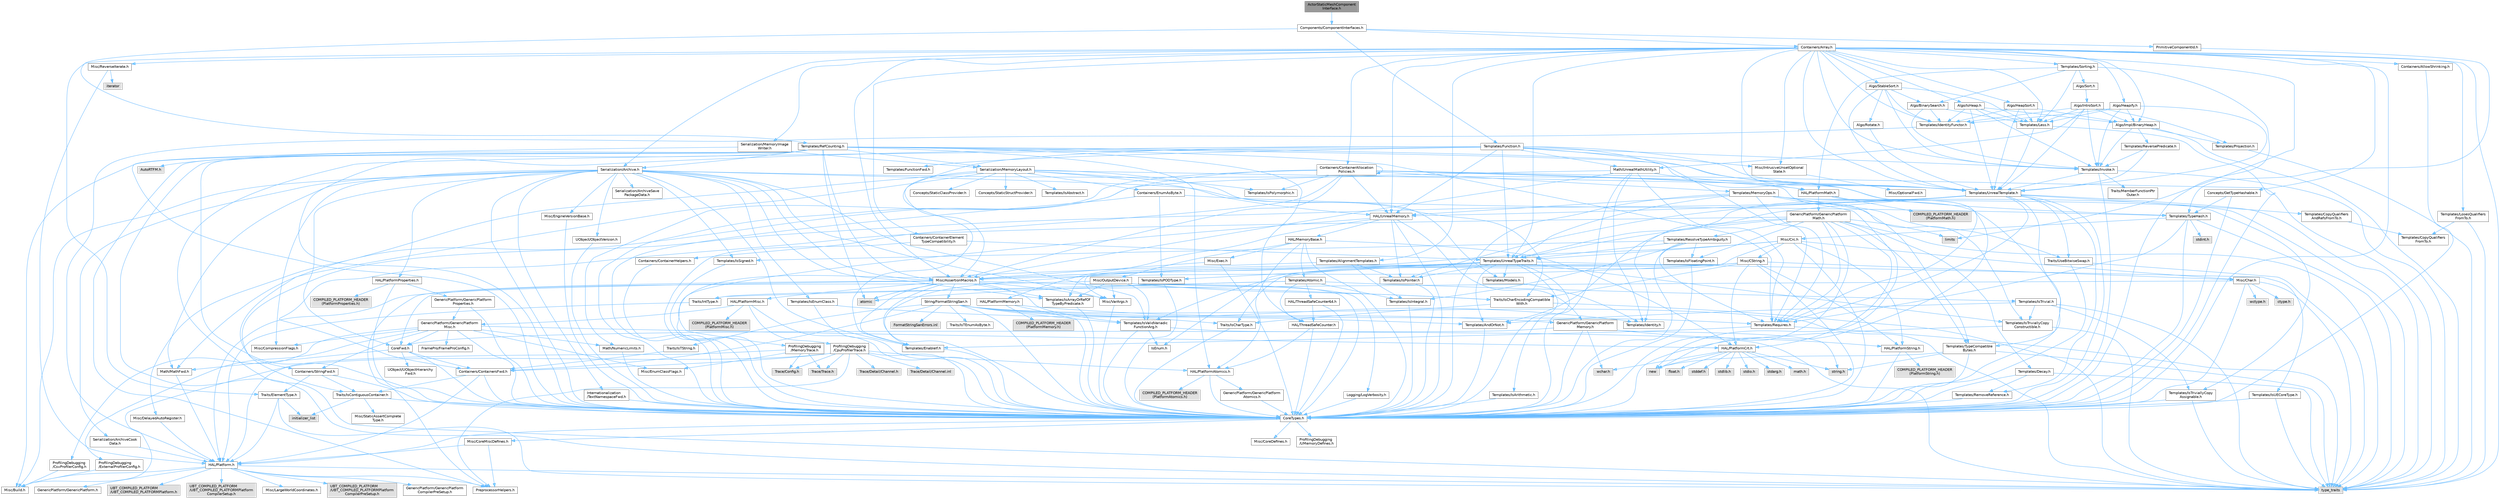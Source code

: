 digraph "ActorStaticMeshComponentInterface.h"
{
 // INTERACTIVE_SVG=YES
 // LATEX_PDF_SIZE
  bgcolor="transparent";
  edge [fontname=Helvetica,fontsize=10,labelfontname=Helvetica,labelfontsize=10];
  node [fontname=Helvetica,fontsize=10,shape=box,height=0.2,width=0.4];
  Node1 [id="Node000001",label="ActorStaticMeshComponent\lInterface.h",height=0.2,width=0.4,color="gray40", fillcolor="grey60", style="filled", fontcolor="black",tooltip=" "];
  Node1 -> Node2 [id="edge1_Node000001_Node000002",color="steelblue1",style="solid",tooltip=" "];
  Node2 [id="Node000002",label="Components/ComponentInterfaces.h",height=0.2,width=0.4,color="grey40", fillcolor="white", style="filled",URL="$d2/d8f/ComponentInterfaces_8h.html",tooltip=" "];
  Node2 -> Node3 [id="edge2_Node000002_Node000003",color="steelblue1",style="solid",tooltip=" "];
  Node3 [id="Node000003",label="Containers/Array.h",height=0.2,width=0.4,color="grey40", fillcolor="white", style="filled",URL="$df/dd0/Array_8h.html",tooltip=" "];
  Node3 -> Node4 [id="edge3_Node000003_Node000004",color="steelblue1",style="solid",tooltip=" "];
  Node4 [id="Node000004",label="CoreTypes.h",height=0.2,width=0.4,color="grey40", fillcolor="white", style="filled",URL="$dc/dec/CoreTypes_8h.html",tooltip=" "];
  Node4 -> Node5 [id="edge4_Node000004_Node000005",color="steelblue1",style="solid",tooltip=" "];
  Node5 [id="Node000005",label="HAL/Platform.h",height=0.2,width=0.4,color="grey40", fillcolor="white", style="filled",URL="$d9/dd0/Platform_8h.html",tooltip=" "];
  Node5 -> Node6 [id="edge5_Node000005_Node000006",color="steelblue1",style="solid",tooltip=" "];
  Node6 [id="Node000006",label="Misc/Build.h",height=0.2,width=0.4,color="grey40", fillcolor="white", style="filled",URL="$d3/dbb/Build_8h.html",tooltip=" "];
  Node5 -> Node7 [id="edge6_Node000005_Node000007",color="steelblue1",style="solid",tooltip=" "];
  Node7 [id="Node000007",label="Misc/LargeWorldCoordinates.h",height=0.2,width=0.4,color="grey40", fillcolor="white", style="filled",URL="$d2/dcb/LargeWorldCoordinates_8h.html",tooltip=" "];
  Node5 -> Node8 [id="edge7_Node000005_Node000008",color="steelblue1",style="solid",tooltip=" "];
  Node8 [id="Node000008",label="type_traits",height=0.2,width=0.4,color="grey60", fillcolor="#E0E0E0", style="filled",tooltip=" "];
  Node5 -> Node9 [id="edge8_Node000005_Node000009",color="steelblue1",style="solid",tooltip=" "];
  Node9 [id="Node000009",label="PreprocessorHelpers.h",height=0.2,width=0.4,color="grey40", fillcolor="white", style="filled",URL="$db/ddb/PreprocessorHelpers_8h.html",tooltip=" "];
  Node5 -> Node10 [id="edge9_Node000005_Node000010",color="steelblue1",style="solid",tooltip=" "];
  Node10 [id="Node000010",label="UBT_COMPILED_PLATFORM\l/UBT_COMPILED_PLATFORMPlatform\lCompilerPreSetup.h",height=0.2,width=0.4,color="grey60", fillcolor="#E0E0E0", style="filled",tooltip=" "];
  Node5 -> Node11 [id="edge10_Node000005_Node000011",color="steelblue1",style="solid",tooltip=" "];
  Node11 [id="Node000011",label="GenericPlatform/GenericPlatform\lCompilerPreSetup.h",height=0.2,width=0.4,color="grey40", fillcolor="white", style="filled",URL="$d9/dc8/GenericPlatformCompilerPreSetup_8h.html",tooltip=" "];
  Node5 -> Node12 [id="edge11_Node000005_Node000012",color="steelblue1",style="solid",tooltip=" "];
  Node12 [id="Node000012",label="GenericPlatform/GenericPlatform.h",height=0.2,width=0.4,color="grey40", fillcolor="white", style="filled",URL="$d6/d84/GenericPlatform_8h.html",tooltip=" "];
  Node5 -> Node13 [id="edge12_Node000005_Node000013",color="steelblue1",style="solid",tooltip=" "];
  Node13 [id="Node000013",label="UBT_COMPILED_PLATFORM\l/UBT_COMPILED_PLATFORMPlatform.h",height=0.2,width=0.4,color="grey60", fillcolor="#E0E0E0", style="filled",tooltip=" "];
  Node5 -> Node14 [id="edge13_Node000005_Node000014",color="steelblue1",style="solid",tooltip=" "];
  Node14 [id="Node000014",label="UBT_COMPILED_PLATFORM\l/UBT_COMPILED_PLATFORMPlatform\lCompilerSetup.h",height=0.2,width=0.4,color="grey60", fillcolor="#E0E0E0", style="filled",tooltip=" "];
  Node4 -> Node15 [id="edge14_Node000004_Node000015",color="steelblue1",style="solid",tooltip=" "];
  Node15 [id="Node000015",label="ProfilingDebugging\l/UMemoryDefines.h",height=0.2,width=0.4,color="grey40", fillcolor="white", style="filled",URL="$d2/da2/UMemoryDefines_8h.html",tooltip=" "];
  Node4 -> Node16 [id="edge15_Node000004_Node000016",color="steelblue1",style="solid",tooltip=" "];
  Node16 [id="Node000016",label="Misc/CoreMiscDefines.h",height=0.2,width=0.4,color="grey40", fillcolor="white", style="filled",URL="$da/d38/CoreMiscDefines_8h.html",tooltip=" "];
  Node16 -> Node5 [id="edge16_Node000016_Node000005",color="steelblue1",style="solid",tooltip=" "];
  Node16 -> Node9 [id="edge17_Node000016_Node000009",color="steelblue1",style="solid",tooltip=" "];
  Node4 -> Node17 [id="edge18_Node000004_Node000017",color="steelblue1",style="solid",tooltip=" "];
  Node17 [id="Node000017",label="Misc/CoreDefines.h",height=0.2,width=0.4,color="grey40", fillcolor="white", style="filled",URL="$d3/dd2/CoreDefines_8h.html",tooltip=" "];
  Node3 -> Node18 [id="edge19_Node000003_Node000018",color="steelblue1",style="solid",tooltip=" "];
  Node18 [id="Node000018",label="Misc/AssertionMacros.h",height=0.2,width=0.4,color="grey40", fillcolor="white", style="filled",URL="$d0/dfa/AssertionMacros_8h.html",tooltip=" "];
  Node18 -> Node4 [id="edge20_Node000018_Node000004",color="steelblue1",style="solid",tooltip=" "];
  Node18 -> Node5 [id="edge21_Node000018_Node000005",color="steelblue1",style="solid",tooltip=" "];
  Node18 -> Node19 [id="edge22_Node000018_Node000019",color="steelblue1",style="solid",tooltip=" "];
  Node19 [id="Node000019",label="HAL/PlatformMisc.h",height=0.2,width=0.4,color="grey40", fillcolor="white", style="filled",URL="$d0/df5/PlatformMisc_8h.html",tooltip=" "];
  Node19 -> Node4 [id="edge23_Node000019_Node000004",color="steelblue1",style="solid",tooltip=" "];
  Node19 -> Node20 [id="edge24_Node000019_Node000020",color="steelblue1",style="solid",tooltip=" "];
  Node20 [id="Node000020",label="GenericPlatform/GenericPlatform\lMisc.h",height=0.2,width=0.4,color="grey40", fillcolor="white", style="filled",URL="$db/d9a/GenericPlatformMisc_8h.html",tooltip=" "];
  Node20 -> Node21 [id="edge25_Node000020_Node000021",color="steelblue1",style="solid",tooltip=" "];
  Node21 [id="Node000021",label="Containers/StringFwd.h",height=0.2,width=0.4,color="grey40", fillcolor="white", style="filled",URL="$df/d37/StringFwd_8h.html",tooltip=" "];
  Node21 -> Node4 [id="edge26_Node000021_Node000004",color="steelblue1",style="solid",tooltip=" "];
  Node21 -> Node22 [id="edge27_Node000021_Node000022",color="steelblue1",style="solid",tooltip=" "];
  Node22 [id="Node000022",label="Traits/ElementType.h",height=0.2,width=0.4,color="grey40", fillcolor="white", style="filled",URL="$d5/d4f/ElementType_8h.html",tooltip=" "];
  Node22 -> Node5 [id="edge28_Node000022_Node000005",color="steelblue1",style="solid",tooltip=" "];
  Node22 -> Node23 [id="edge29_Node000022_Node000023",color="steelblue1",style="solid",tooltip=" "];
  Node23 [id="Node000023",label="initializer_list",height=0.2,width=0.4,color="grey60", fillcolor="#E0E0E0", style="filled",tooltip=" "];
  Node22 -> Node8 [id="edge30_Node000022_Node000008",color="steelblue1",style="solid",tooltip=" "];
  Node21 -> Node24 [id="edge31_Node000021_Node000024",color="steelblue1",style="solid",tooltip=" "];
  Node24 [id="Node000024",label="Traits/IsContiguousContainer.h",height=0.2,width=0.4,color="grey40", fillcolor="white", style="filled",URL="$d5/d3c/IsContiguousContainer_8h.html",tooltip=" "];
  Node24 -> Node4 [id="edge32_Node000024_Node000004",color="steelblue1",style="solid",tooltip=" "];
  Node24 -> Node25 [id="edge33_Node000024_Node000025",color="steelblue1",style="solid",tooltip=" "];
  Node25 [id="Node000025",label="Misc/StaticAssertComplete\lType.h",height=0.2,width=0.4,color="grey40", fillcolor="white", style="filled",URL="$d5/d4e/StaticAssertCompleteType_8h.html",tooltip=" "];
  Node24 -> Node23 [id="edge34_Node000024_Node000023",color="steelblue1",style="solid",tooltip=" "];
  Node20 -> Node26 [id="edge35_Node000020_Node000026",color="steelblue1",style="solid",tooltip=" "];
  Node26 [id="Node000026",label="CoreFwd.h",height=0.2,width=0.4,color="grey40", fillcolor="white", style="filled",URL="$d1/d1e/CoreFwd_8h.html",tooltip=" "];
  Node26 -> Node4 [id="edge36_Node000026_Node000004",color="steelblue1",style="solid",tooltip=" "];
  Node26 -> Node27 [id="edge37_Node000026_Node000027",color="steelblue1",style="solid",tooltip=" "];
  Node27 [id="Node000027",label="Containers/ContainersFwd.h",height=0.2,width=0.4,color="grey40", fillcolor="white", style="filled",URL="$d4/d0a/ContainersFwd_8h.html",tooltip=" "];
  Node27 -> Node5 [id="edge38_Node000027_Node000005",color="steelblue1",style="solid",tooltip=" "];
  Node27 -> Node4 [id="edge39_Node000027_Node000004",color="steelblue1",style="solid",tooltip=" "];
  Node27 -> Node24 [id="edge40_Node000027_Node000024",color="steelblue1",style="solid",tooltip=" "];
  Node26 -> Node28 [id="edge41_Node000026_Node000028",color="steelblue1",style="solid",tooltip=" "];
  Node28 [id="Node000028",label="Math/MathFwd.h",height=0.2,width=0.4,color="grey40", fillcolor="white", style="filled",URL="$d2/d10/MathFwd_8h.html",tooltip=" "];
  Node28 -> Node5 [id="edge42_Node000028_Node000005",color="steelblue1",style="solid",tooltip=" "];
  Node26 -> Node29 [id="edge43_Node000026_Node000029",color="steelblue1",style="solid",tooltip=" "];
  Node29 [id="Node000029",label="UObject/UObjectHierarchy\lFwd.h",height=0.2,width=0.4,color="grey40", fillcolor="white", style="filled",URL="$d3/d13/UObjectHierarchyFwd_8h.html",tooltip=" "];
  Node20 -> Node4 [id="edge44_Node000020_Node000004",color="steelblue1",style="solid",tooltip=" "];
  Node20 -> Node30 [id="edge45_Node000020_Node000030",color="steelblue1",style="solid",tooltip=" "];
  Node30 [id="Node000030",label="FramePro/FrameProConfig.h",height=0.2,width=0.4,color="grey40", fillcolor="white", style="filled",URL="$d7/d90/FrameProConfig_8h.html",tooltip=" "];
  Node20 -> Node31 [id="edge46_Node000020_Node000031",color="steelblue1",style="solid",tooltip=" "];
  Node31 [id="Node000031",label="HAL/PlatformCrt.h",height=0.2,width=0.4,color="grey40", fillcolor="white", style="filled",URL="$d8/d75/PlatformCrt_8h.html",tooltip=" "];
  Node31 -> Node32 [id="edge47_Node000031_Node000032",color="steelblue1",style="solid",tooltip=" "];
  Node32 [id="Node000032",label="new",height=0.2,width=0.4,color="grey60", fillcolor="#E0E0E0", style="filled",tooltip=" "];
  Node31 -> Node33 [id="edge48_Node000031_Node000033",color="steelblue1",style="solid",tooltip=" "];
  Node33 [id="Node000033",label="wchar.h",height=0.2,width=0.4,color="grey60", fillcolor="#E0E0E0", style="filled",tooltip=" "];
  Node31 -> Node34 [id="edge49_Node000031_Node000034",color="steelblue1",style="solid",tooltip=" "];
  Node34 [id="Node000034",label="stddef.h",height=0.2,width=0.4,color="grey60", fillcolor="#E0E0E0", style="filled",tooltip=" "];
  Node31 -> Node35 [id="edge50_Node000031_Node000035",color="steelblue1",style="solid",tooltip=" "];
  Node35 [id="Node000035",label="stdlib.h",height=0.2,width=0.4,color="grey60", fillcolor="#E0E0E0", style="filled",tooltip=" "];
  Node31 -> Node36 [id="edge51_Node000031_Node000036",color="steelblue1",style="solid",tooltip=" "];
  Node36 [id="Node000036",label="stdio.h",height=0.2,width=0.4,color="grey60", fillcolor="#E0E0E0", style="filled",tooltip=" "];
  Node31 -> Node37 [id="edge52_Node000031_Node000037",color="steelblue1",style="solid",tooltip=" "];
  Node37 [id="Node000037",label="stdarg.h",height=0.2,width=0.4,color="grey60", fillcolor="#E0E0E0", style="filled",tooltip=" "];
  Node31 -> Node38 [id="edge53_Node000031_Node000038",color="steelblue1",style="solid",tooltip=" "];
  Node38 [id="Node000038",label="math.h",height=0.2,width=0.4,color="grey60", fillcolor="#E0E0E0", style="filled",tooltip=" "];
  Node31 -> Node39 [id="edge54_Node000031_Node000039",color="steelblue1",style="solid",tooltip=" "];
  Node39 [id="Node000039",label="float.h",height=0.2,width=0.4,color="grey60", fillcolor="#E0E0E0", style="filled",tooltip=" "];
  Node31 -> Node40 [id="edge55_Node000031_Node000040",color="steelblue1",style="solid",tooltip=" "];
  Node40 [id="Node000040",label="string.h",height=0.2,width=0.4,color="grey60", fillcolor="#E0E0E0", style="filled",tooltip=" "];
  Node20 -> Node41 [id="edge56_Node000020_Node000041",color="steelblue1",style="solid",tooltip=" "];
  Node41 [id="Node000041",label="Math/NumericLimits.h",height=0.2,width=0.4,color="grey40", fillcolor="white", style="filled",URL="$df/d1b/NumericLimits_8h.html",tooltip=" "];
  Node41 -> Node4 [id="edge57_Node000041_Node000004",color="steelblue1",style="solid",tooltip=" "];
  Node20 -> Node42 [id="edge58_Node000020_Node000042",color="steelblue1",style="solid",tooltip=" "];
  Node42 [id="Node000042",label="Misc/CompressionFlags.h",height=0.2,width=0.4,color="grey40", fillcolor="white", style="filled",URL="$d9/d76/CompressionFlags_8h.html",tooltip=" "];
  Node20 -> Node43 [id="edge59_Node000020_Node000043",color="steelblue1",style="solid",tooltip=" "];
  Node43 [id="Node000043",label="Misc/EnumClassFlags.h",height=0.2,width=0.4,color="grey40", fillcolor="white", style="filled",URL="$d8/de7/EnumClassFlags_8h.html",tooltip=" "];
  Node20 -> Node44 [id="edge60_Node000020_Node000044",color="steelblue1",style="solid",tooltip=" "];
  Node44 [id="Node000044",label="ProfilingDebugging\l/CsvProfilerConfig.h",height=0.2,width=0.4,color="grey40", fillcolor="white", style="filled",URL="$d3/d88/CsvProfilerConfig_8h.html",tooltip=" "];
  Node44 -> Node6 [id="edge61_Node000044_Node000006",color="steelblue1",style="solid",tooltip=" "];
  Node20 -> Node45 [id="edge62_Node000020_Node000045",color="steelblue1",style="solid",tooltip=" "];
  Node45 [id="Node000045",label="ProfilingDebugging\l/ExternalProfilerConfig.h",height=0.2,width=0.4,color="grey40", fillcolor="white", style="filled",URL="$d3/dbb/ExternalProfilerConfig_8h.html",tooltip=" "];
  Node45 -> Node6 [id="edge63_Node000045_Node000006",color="steelblue1",style="solid",tooltip=" "];
  Node19 -> Node46 [id="edge64_Node000019_Node000046",color="steelblue1",style="solid",tooltip=" "];
  Node46 [id="Node000046",label="COMPILED_PLATFORM_HEADER\l(PlatformMisc.h)",height=0.2,width=0.4,color="grey60", fillcolor="#E0E0E0", style="filled",tooltip=" "];
  Node19 -> Node47 [id="edge65_Node000019_Node000047",color="steelblue1",style="solid",tooltip=" "];
  Node47 [id="Node000047",label="ProfilingDebugging\l/CpuProfilerTrace.h",height=0.2,width=0.4,color="grey40", fillcolor="white", style="filled",URL="$da/dcb/CpuProfilerTrace_8h.html",tooltip=" "];
  Node47 -> Node4 [id="edge66_Node000047_Node000004",color="steelblue1",style="solid",tooltip=" "];
  Node47 -> Node27 [id="edge67_Node000047_Node000027",color="steelblue1",style="solid",tooltip=" "];
  Node47 -> Node48 [id="edge68_Node000047_Node000048",color="steelblue1",style="solid",tooltip=" "];
  Node48 [id="Node000048",label="HAL/PlatformAtomics.h",height=0.2,width=0.4,color="grey40", fillcolor="white", style="filled",URL="$d3/d36/PlatformAtomics_8h.html",tooltip=" "];
  Node48 -> Node4 [id="edge69_Node000048_Node000004",color="steelblue1",style="solid",tooltip=" "];
  Node48 -> Node49 [id="edge70_Node000048_Node000049",color="steelblue1",style="solid",tooltip=" "];
  Node49 [id="Node000049",label="GenericPlatform/GenericPlatform\lAtomics.h",height=0.2,width=0.4,color="grey40", fillcolor="white", style="filled",URL="$da/d72/GenericPlatformAtomics_8h.html",tooltip=" "];
  Node49 -> Node4 [id="edge71_Node000049_Node000004",color="steelblue1",style="solid",tooltip=" "];
  Node48 -> Node50 [id="edge72_Node000048_Node000050",color="steelblue1",style="solid",tooltip=" "];
  Node50 [id="Node000050",label="COMPILED_PLATFORM_HEADER\l(PlatformAtomics.h)",height=0.2,width=0.4,color="grey60", fillcolor="#E0E0E0", style="filled",tooltip=" "];
  Node47 -> Node9 [id="edge73_Node000047_Node000009",color="steelblue1",style="solid",tooltip=" "];
  Node47 -> Node6 [id="edge74_Node000047_Node000006",color="steelblue1",style="solid",tooltip=" "];
  Node47 -> Node51 [id="edge75_Node000047_Node000051",color="steelblue1",style="solid",tooltip=" "];
  Node51 [id="Node000051",label="Trace/Config.h",height=0.2,width=0.4,color="grey60", fillcolor="#E0E0E0", style="filled",tooltip=" "];
  Node47 -> Node52 [id="edge76_Node000047_Node000052",color="steelblue1",style="solid",tooltip=" "];
  Node52 [id="Node000052",label="Trace/Detail/Channel.h",height=0.2,width=0.4,color="grey60", fillcolor="#E0E0E0", style="filled",tooltip=" "];
  Node47 -> Node53 [id="edge77_Node000047_Node000053",color="steelblue1",style="solid",tooltip=" "];
  Node53 [id="Node000053",label="Trace/Detail/Channel.inl",height=0.2,width=0.4,color="grey60", fillcolor="#E0E0E0", style="filled",tooltip=" "];
  Node47 -> Node54 [id="edge78_Node000047_Node000054",color="steelblue1",style="solid",tooltip=" "];
  Node54 [id="Node000054",label="Trace/Trace.h",height=0.2,width=0.4,color="grey60", fillcolor="#E0E0E0", style="filled",tooltip=" "];
  Node18 -> Node9 [id="edge79_Node000018_Node000009",color="steelblue1",style="solid",tooltip=" "];
  Node18 -> Node55 [id="edge80_Node000018_Node000055",color="steelblue1",style="solid",tooltip=" "];
  Node55 [id="Node000055",label="Templates/EnableIf.h",height=0.2,width=0.4,color="grey40", fillcolor="white", style="filled",URL="$d7/d60/EnableIf_8h.html",tooltip=" "];
  Node55 -> Node4 [id="edge81_Node000055_Node000004",color="steelblue1",style="solid",tooltip=" "];
  Node18 -> Node56 [id="edge82_Node000018_Node000056",color="steelblue1",style="solid",tooltip=" "];
  Node56 [id="Node000056",label="Templates/IsArrayOrRefOf\lTypeByPredicate.h",height=0.2,width=0.4,color="grey40", fillcolor="white", style="filled",URL="$d6/da1/IsArrayOrRefOfTypeByPredicate_8h.html",tooltip=" "];
  Node56 -> Node4 [id="edge83_Node000056_Node000004",color="steelblue1",style="solid",tooltip=" "];
  Node18 -> Node57 [id="edge84_Node000018_Node000057",color="steelblue1",style="solid",tooltip=" "];
  Node57 [id="Node000057",label="Templates/IsValidVariadic\lFunctionArg.h",height=0.2,width=0.4,color="grey40", fillcolor="white", style="filled",URL="$d0/dc8/IsValidVariadicFunctionArg_8h.html",tooltip=" "];
  Node57 -> Node4 [id="edge85_Node000057_Node000004",color="steelblue1",style="solid",tooltip=" "];
  Node57 -> Node58 [id="edge86_Node000057_Node000058",color="steelblue1",style="solid",tooltip=" "];
  Node58 [id="Node000058",label="IsEnum.h",height=0.2,width=0.4,color="grey40", fillcolor="white", style="filled",URL="$d4/de5/IsEnum_8h.html",tooltip=" "];
  Node57 -> Node8 [id="edge87_Node000057_Node000008",color="steelblue1",style="solid",tooltip=" "];
  Node18 -> Node59 [id="edge88_Node000018_Node000059",color="steelblue1",style="solid",tooltip=" "];
  Node59 [id="Node000059",label="Traits/IsCharEncodingCompatible\lWith.h",height=0.2,width=0.4,color="grey40", fillcolor="white", style="filled",URL="$df/dd1/IsCharEncodingCompatibleWith_8h.html",tooltip=" "];
  Node59 -> Node8 [id="edge89_Node000059_Node000008",color="steelblue1",style="solid",tooltip=" "];
  Node59 -> Node60 [id="edge90_Node000059_Node000060",color="steelblue1",style="solid",tooltip=" "];
  Node60 [id="Node000060",label="Traits/IsCharType.h",height=0.2,width=0.4,color="grey40", fillcolor="white", style="filled",URL="$db/d51/IsCharType_8h.html",tooltip=" "];
  Node60 -> Node4 [id="edge91_Node000060_Node000004",color="steelblue1",style="solid",tooltip=" "];
  Node18 -> Node61 [id="edge92_Node000018_Node000061",color="steelblue1",style="solid",tooltip=" "];
  Node61 [id="Node000061",label="Misc/VarArgs.h",height=0.2,width=0.4,color="grey40", fillcolor="white", style="filled",URL="$d5/d6f/VarArgs_8h.html",tooltip=" "];
  Node61 -> Node4 [id="edge93_Node000061_Node000004",color="steelblue1",style="solid",tooltip=" "];
  Node18 -> Node62 [id="edge94_Node000018_Node000062",color="steelblue1",style="solid",tooltip=" "];
  Node62 [id="Node000062",label="String/FormatStringSan.h",height=0.2,width=0.4,color="grey40", fillcolor="white", style="filled",URL="$d3/d8b/FormatStringSan_8h.html",tooltip=" "];
  Node62 -> Node8 [id="edge95_Node000062_Node000008",color="steelblue1",style="solid",tooltip=" "];
  Node62 -> Node4 [id="edge96_Node000062_Node000004",color="steelblue1",style="solid",tooltip=" "];
  Node62 -> Node63 [id="edge97_Node000062_Node000063",color="steelblue1",style="solid",tooltip=" "];
  Node63 [id="Node000063",label="Templates/Requires.h",height=0.2,width=0.4,color="grey40", fillcolor="white", style="filled",URL="$dc/d96/Requires_8h.html",tooltip=" "];
  Node63 -> Node55 [id="edge98_Node000063_Node000055",color="steelblue1",style="solid",tooltip=" "];
  Node63 -> Node8 [id="edge99_Node000063_Node000008",color="steelblue1",style="solid",tooltip=" "];
  Node62 -> Node64 [id="edge100_Node000062_Node000064",color="steelblue1",style="solid",tooltip=" "];
  Node64 [id="Node000064",label="Templates/Identity.h",height=0.2,width=0.4,color="grey40", fillcolor="white", style="filled",URL="$d0/dd5/Identity_8h.html",tooltip=" "];
  Node62 -> Node57 [id="edge101_Node000062_Node000057",color="steelblue1",style="solid",tooltip=" "];
  Node62 -> Node60 [id="edge102_Node000062_Node000060",color="steelblue1",style="solid",tooltip=" "];
  Node62 -> Node65 [id="edge103_Node000062_Node000065",color="steelblue1",style="solid",tooltip=" "];
  Node65 [id="Node000065",label="Traits/IsTEnumAsByte.h",height=0.2,width=0.4,color="grey40", fillcolor="white", style="filled",URL="$d1/de6/IsTEnumAsByte_8h.html",tooltip=" "];
  Node62 -> Node66 [id="edge104_Node000062_Node000066",color="steelblue1",style="solid",tooltip=" "];
  Node66 [id="Node000066",label="Traits/IsTString.h",height=0.2,width=0.4,color="grey40", fillcolor="white", style="filled",URL="$d0/df8/IsTString_8h.html",tooltip=" "];
  Node66 -> Node27 [id="edge105_Node000066_Node000027",color="steelblue1",style="solid",tooltip=" "];
  Node62 -> Node27 [id="edge106_Node000062_Node000027",color="steelblue1",style="solid",tooltip=" "];
  Node62 -> Node67 [id="edge107_Node000062_Node000067",color="steelblue1",style="solid",tooltip=" "];
  Node67 [id="Node000067",label="FormatStringSanErrors.inl",height=0.2,width=0.4,color="grey60", fillcolor="#E0E0E0", style="filled",tooltip=" "];
  Node18 -> Node68 [id="edge108_Node000018_Node000068",color="steelblue1",style="solid",tooltip=" "];
  Node68 [id="Node000068",label="atomic",height=0.2,width=0.4,color="grey60", fillcolor="#E0E0E0", style="filled",tooltip=" "];
  Node3 -> Node69 [id="edge109_Node000003_Node000069",color="steelblue1",style="solid",tooltip=" "];
  Node69 [id="Node000069",label="Misc/IntrusiveUnsetOptional\lState.h",height=0.2,width=0.4,color="grey40", fillcolor="white", style="filled",URL="$d2/d0a/IntrusiveUnsetOptionalState_8h.html",tooltip=" "];
  Node69 -> Node70 [id="edge110_Node000069_Node000070",color="steelblue1",style="solid",tooltip=" "];
  Node70 [id="Node000070",label="Misc/OptionalFwd.h",height=0.2,width=0.4,color="grey40", fillcolor="white", style="filled",URL="$dc/d50/OptionalFwd_8h.html",tooltip=" "];
  Node3 -> Node71 [id="edge111_Node000003_Node000071",color="steelblue1",style="solid",tooltip=" "];
  Node71 [id="Node000071",label="Misc/ReverseIterate.h",height=0.2,width=0.4,color="grey40", fillcolor="white", style="filled",URL="$db/de3/ReverseIterate_8h.html",tooltip=" "];
  Node71 -> Node5 [id="edge112_Node000071_Node000005",color="steelblue1",style="solid",tooltip=" "];
  Node71 -> Node72 [id="edge113_Node000071_Node000072",color="steelblue1",style="solid",tooltip=" "];
  Node72 [id="Node000072",label="iterator",height=0.2,width=0.4,color="grey60", fillcolor="#E0E0E0", style="filled",tooltip=" "];
  Node3 -> Node73 [id="edge114_Node000003_Node000073",color="steelblue1",style="solid",tooltip=" "];
  Node73 [id="Node000073",label="HAL/UnrealMemory.h",height=0.2,width=0.4,color="grey40", fillcolor="white", style="filled",URL="$d9/d96/UnrealMemory_8h.html",tooltip=" "];
  Node73 -> Node4 [id="edge115_Node000073_Node000004",color="steelblue1",style="solid",tooltip=" "];
  Node73 -> Node74 [id="edge116_Node000073_Node000074",color="steelblue1",style="solid",tooltip=" "];
  Node74 [id="Node000074",label="GenericPlatform/GenericPlatform\lMemory.h",height=0.2,width=0.4,color="grey40", fillcolor="white", style="filled",URL="$dd/d22/GenericPlatformMemory_8h.html",tooltip=" "];
  Node74 -> Node26 [id="edge117_Node000074_Node000026",color="steelblue1",style="solid",tooltip=" "];
  Node74 -> Node4 [id="edge118_Node000074_Node000004",color="steelblue1",style="solid",tooltip=" "];
  Node74 -> Node75 [id="edge119_Node000074_Node000075",color="steelblue1",style="solid",tooltip=" "];
  Node75 [id="Node000075",label="HAL/PlatformString.h",height=0.2,width=0.4,color="grey40", fillcolor="white", style="filled",URL="$db/db5/PlatformString_8h.html",tooltip=" "];
  Node75 -> Node4 [id="edge120_Node000075_Node000004",color="steelblue1",style="solid",tooltip=" "];
  Node75 -> Node76 [id="edge121_Node000075_Node000076",color="steelblue1",style="solid",tooltip=" "];
  Node76 [id="Node000076",label="COMPILED_PLATFORM_HEADER\l(PlatformString.h)",height=0.2,width=0.4,color="grey60", fillcolor="#E0E0E0", style="filled",tooltip=" "];
  Node74 -> Node40 [id="edge122_Node000074_Node000040",color="steelblue1",style="solid",tooltip=" "];
  Node74 -> Node33 [id="edge123_Node000074_Node000033",color="steelblue1",style="solid",tooltip=" "];
  Node73 -> Node77 [id="edge124_Node000073_Node000077",color="steelblue1",style="solid",tooltip=" "];
  Node77 [id="Node000077",label="HAL/MemoryBase.h",height=0.2,width=0.4,color="grey40", fillcolor="white", style="filled",URL="$d6/d9f/MemoryBase_8h.html",tooltip=" "];
  Node77 -> Node4 [id="edge125_Node000077_Node000004",color="steelblue1",style="solid",tooltip=" "];
  Node77 -> Node48 [id="edge126_Node000077_Node000048",color="steelblue1",style="solid",tooltip=" "];
  Node77 -> Node31 [id="edge127_Node000077_Node000031",color="steelblue1",style="solid",tooltip=" "];
  Node77 -> Node78 [id="edge128_Node000077_Node000078",color="steelblue1",style="solid",tooltip=" "];
  Node78 [id="Node000078",label="Misc/Exec.h",height=0.2,width=0.4,color="grey40", fillcolor="white", style="filled",URL="$de/ddb/Exec_8h.html",tooltip=" "];
  Node78 -> Node4 [id="edge129_Node000078_Node000004",color="steelblue1",style="solid",tooltip=" "];
  Node78 -> Node18 [id="edge130_Node000078_Node000018",color="steelblue1",style="solid",tooltip=" "];
  Node77 -> Node79 [id="edge131_Node000077_Node000079",color="steelblue1",style="solid",tooltip=" "];
  Node79 [id="Node000079",label="Misc/OutputDevice.h",height=0.2,width=0.4,color="grey40", fillcolor="white", style="filled",URL="$d7/d32/OutputDevice_8h.html",tooltip=" "];
  Node79 -> Node26 [id="edge132_Node000079_Node000026",color="steelblue1",style="solid",tooltip=" "];
  Node79 -> Node4 [id="edge133_Node000079_Node000004",color="steelblue1",style="solid",tooltip=" "];
  Node79 -> Node80 [id="edge134_Node000079_Node000080",color="steelblue1",style="solid",tooltip=" "];
  Node80 [id="Node000080",label="Logging/LogVerbosity.h",height=0.2,width=0.4,color="grey40", fillcolor="white", style="filled",URL="$d2/d8f/LogVerbosity_8h.html",tooltip=" "];
  Node80 -> Node4 [id="edge135_Node000080_Node000004",color="steelblue1",style="solid",tooltip=" "];
  Node79 -> Node61 [id="edge136_Node000079_Node000061",color="steelblue1",style="solid",tooltip=" "];
  Node79 -> Node56 [id="edge137_Node000079_Node000056",color="steelblue1",style="solid",tooltip=" "];
  Node79 -> Node57 [id="edge138_Node000079_Node000057",color="steelblue1",style="solid",tooltip=" "];
  Node79 -> Node59 [id="edge139_Node000079_Node000059",color="steelblue1",style="solid",tooltip=" "];
  Node77 -> Node81 [id="edge140_Node000077_Node000081",color="steelblue1",style="solid",tooltip=" "];
  Node81 [id="Node000081",label="Templates/Atomic.h",height=0.2,width=0.4,color="grey40", fillcolor="white", style="filled",URL="$d3/d91/Atomic_8h.html",tooltip=" "];
  Node81 -> Node82 [id="edge141_Node000081_Node000082",color="steelblue1",style="solid",tooltip=" "];
  Node82 [id="Node000082",label="HAL/ThreadSafeCounter.h",height=0.2,width=0.4,color="grey40", fillcolor="white", style="filled",URL="$dc/dc9/ThreadSafeCounter_8h.html",tooltip=" "];
  Node82 -> Node4 [id="edge142_Node000082_Node000004",color="steelblue1",style="solid",tooltip=" "];
  Node82 -> Node48 [id="edge143_Node000082_Node000048",color="steelblue1",style="solid",tooltip=" "];
  Node81 -> Node83 [id="edge144_Node000081_Node000083",color="steelblue1",style="solid",tooltip=" "];
  Node83 [id="Node000083",label="HAL/ThreadSafeCounter64.h",height=0.2,width=0.4,color="grey40", fillcolor="white", style="filled",URL="$d0/d12/ThreadSafeCounter64_8h.html",tooltip=" "];
  Node83 -> Node4 [id="edge145_Node000083_Node000004",color="steelblue1",style="solid",tooltip=" "];
  Node83 -> Node82 [id="edge146_Node000083_Node000082",color="steelblue1",style="solid",tooltip=" "];
  Node81 -> Node84 [id="edge147_Node000081_Node000084",color="steelblue1",style="solid",tooltip=" "];
  Node84 [id="Node000084",label="Templates/IsIntegral.h",height=0.2,width=0.4,color="grey40", fillcolor="white", style="filled",URL="$da/d64/IsIntegral_8h.html",tooltip=" "];
  Node84 -> Node4 [id="edge148_Node000084_Node000004",color="steelblue1",style="solid",tooltip=" "];
  Node81 -> Node85 [id="edge149_Node000081_Node000085",color="steelblue1",style="solid",tooltip=" "];
  Node85 [id="Node000085",label="Templates/IsTrivial.h",height=0.2,width=0.4,color="grey40", fillcolor="white", style="filled",URL="$da/d4c/IsTrivial_8h.html",tooltip=" "];
  Node85 -> Node86 [id="edge150_Node000085_Node000086",color="steelblue1",style="solid",tooltip=" "];
  Node86 [id="Node000086",label="Templates/AndOrNot.h",height=0.2,width=0.4,color="grey40", fillcolor="white", style="filled",URL="$db/d0a/AndOrNot_8h.html",tooltip=" "];
  Node86 -> Node4 [id="edge151_Node000086_Node000004",color="steelblue1",style="solid",tooltip=" "];
  Node85 -> Node87 [id="edge152_Node000085_Node000087",color="steelblue1",style="solid",tooltip=" "];
  Node87 [id="Node000087",label="Templates/IsTriviallyCopy\lConstructible.h",height=0.2,width=0.4,color="grey40", fillcolor="white", style="filled",URL="$d3/d78/IsTriviallyCopyConstructible_8h.html",tooltip=" "];
  Node87 -> Node4 [id="edge153_Node000087_Node000004",color="steelblue1",style="solid",tooltip=" "];
  Node87 -> Node8 [id="edge154_Node000087_Node000008",color="steelblue1",style="solid",tooltip=" "];
  Node85 -> Node88 [id="edge155_Node000085_Node000088",color="steelblue1",style="solid",tooltip=" "];
  Node88 [id="Node000088",label="Templates/IsTriviallyCopy\lAssignable.h",height=0.2,width=0.4,color="grey40", fillcolor="white", style="filled",URL="$d2/df2/IsTriviallyCopyAssignable_8h.html",tooltip=" "];
  Node88 -> Node4 [id="edge156_Node000088_Node000004",color="steelblue1",style="solid",tooltip=" "];
  Node88 -> Node8 [id="edge157_Node000088_Node000008",color="steelblue1",style="solid",tooltip=" "];
  Node85 -> Node8 [id="edge158_Node000085_Node000008",color="steelblue1",style="solid",tooltip=" "];
  Node81 -> Node89 [id="edge159_Node000081_Node000089",color="steelblue1",style="solid",tooltip=" "];
  Node89 [id="Node000089",label="Traits/IntType.h",height=0.2,width=0.4,color="grey40", fillcolor="white", style="filled",URL="$d7/deb/IntType_8h.html",tooltip=" "];
  Node89 -> Node5 [id="edge160_Node000089_Node000005",color="steelblue1",style="solid",tooltip=" "];
  Node81 -> Node68 [id="edge161_Node000081_Node000068",color="steelblue1",style="solid",tooltip=" "];
  Node73 -> Node90 [id="edge162_Node000073_Node000090",color="steelblue1",style="solid",tooltip=" "];
  Node90 [id="Node000090",label="HAL/PlatformMemory.h",height=0.2,width=0.4,color="grey40", fillcolor="white", style="filled",URL="$de/d68/PlatformMemory_8h.html",tooltip=" "];
  Node90 -> Node4 [id="edge163_Node000090_Node000004",color="steelblue1",style="solid",tooltip=" "];
  Node90 -> Node74 [id="edge164_Node000090_Node000074",color="steelblue1",style="solid",tooltip=" "];
  Node90 -> Node91 [id="edge165_Node000090_Node000091",color="steelblue1",style="solid",tooltip=" "];
  Node91 [id="Node000091",label="COMPILED_PLATFORM_HEADER\l(PlatformMemory.h)",height=0.2,width=0.4,color="grey60", fillcolor="#E0E0E0", style="filled",tooltip=" "];
  Node73 -> Node92 [id="edge166_Node000073_Node000092",color="steelblue1",style="solid",tooltip=" "];
  Node92 [id="Node000092",label="ProfilingDebugging\l/MemoryTrace.h",height=0.2,width=0.4,color="grey40", fillcolor="white", style="filled",URL="$da/dd7/MemoryTrace_8h.html",tooltip=" "];
  Node92 -> Node5 [id="edge167_Node000092_Node000005",color="steelblue1",style="solid",tooltip=" "];
  Node92 -> Node43 [id="edge168_Node000092_Node000043",color="steelblue1",style="solid",tooltip=" "];
  Node92 -> Node51 [id="edge169_Node000092_Node000051",color="steelblue1",style="solid",tooltip=" "];
  Node92 -> Node54 [id="edge170_Node000092_Node000054",color="steelblue1",style="solid",tooltip=" "];
  Node73 -> Node93 [id="edge171_Node000073_Node000093",color="steelblue1",style="solid",tooltip=" "];
  Node93 [id="Node000093",label="Templates/IsPointer.h",height=0.2,width=0.4,color="grey40", fillcolor="white", style="filled",URL="$d7/d05/IsPointer_8h.html",tooltip=" "];
  Node93 -> Node4 [id="edge172_Node000093_Node000004",color="steelblue1",style="solid",tooltip=" "];
  Node3 -> Node94 [id="edge173_Node000003_Node000094",color="steelblue1",style="solid",tooltip=" "];
  Node94 [id="Node000094",label="Templates/UnrealTypeTraits.h",height=0.2,width=0.4,color="grey40", fillcolor="white", style="filled",URL="$d2/d2d/UnrealTypeTraits_8h.html",tooltip=" "];
  Node94 -> Node4 [id="edge174_Node000094_Node000004",color="steelblue1",style="solid",tooltip=" "];
  Node94 -> Node93 [id="edge175_Node000094_Node000093",color="steelblue1",style="solid",tooltip=" "];
  Node94 -> Node18 [id="edge176_Node000094_Node000018",color="steelblue1",style="solid",tooltip=" "];
  Node94 -> Node86 [id="edge177_Node000094_Node000086",color="steelblue1",style="solid",tooltip=" "];
  Node94 -> Node55 [id="edge178_Node000094_Node000055",color="steelblue1",style="solid",tooltip=" "];
  Node94 -> Node95 [id="edge179_Node000094_Node000095",color="steelblue1",style="solid",tooltip=" "];
  Node95 [id="Node000095",label="Templates/IsArithmetic.h",height=0.2,width=0.4,color="grey40", fillcolor="white", style="filled",URL="$d2/d5d/IsArithmetic_8h.html",tooltip=" "];
  Node95 -> Node4 [id="edge180_Node000095_Node000004",color="steelblue1",style="solid",tooltip=" "];
  Node94 -> Node58 [id="edge181_Node000094_Node000058",color="steelblue1",style="solid",tooltip=" "];
  Node94 -> Node96 [id="edge182_Node000094_Node000096",color="steelblue1",style="solid",tooltip=" "];
  Node96 [id="Node000096",label="Templates/Models.h",height=0.2,width=0.4,color="grey40", fillcolor="white", style="filled",URL="$d3/d0c/Models_8h.html",tooltip=" "];
  Node96 -> Node64 [id="edge183_Node000096_Node000064",color="steelblue1",style="solid",tooltip=" "];
  Node94 -> Node97 [id="edge184_Node000094_Node000097",color="steelblue1",style="solid",tooltip=" "];
  Node97 [id="Node000097",label="Templates/IsPODType.h",height=0.2,width=0.4,color="grey40", fillcolor="white", style="filled",URL="$d7/db1/IsPODType_8h.html",tooltip=" "];
  Node97 -> Node4 [id="edge185_Node000097_Node000004",color="steelblue1",style="solid",tooltip=" "];
  Node94 -> Node98 [id="edge186_Node000094_Node000098",color="steelblue1",style="solid",tooltip=" "];
  Node98 [id="Node000098",label="Templates/IsUECoreType.h",height=0.2,width=0.4,color="grey40", fillcolor="white", style="filled",URL="$d1/db8/IsUECoreType_8h.html",tooltip=" "];
  Node98 -> Node4 [id="edge187_Node000098_Node000004",color="steelblue1",style="solid",tooltip=" "];
  Node98 -> Node8 [id="edge188_Node000098_Node000008",color="steelblue1",style="solid",tooltip=" "];
  Node94 -> Node87 [id="edge189_Node000094_Node000087",color="steelblue1",style="solid",tooltip=" "];
  Node3 -> Node99 [id="edge190_Node000003_Node000099",color="steelblue1",style="solid",tooltip=" "];
  Node99 [id="Node000099",label="Templates/UnrealTemplate.h",height=0.2,width=0.4,color="grey40", fillcolor="white", style="filled",URL="$d4/d24/UnrealTemplate_8h.html",tooltip=" "];
  Node99 -> Node4 [id="edge191_Node000099_Node000004",color="steelblue1",style="solid",tooltip=" "];
  Node99 -> Node93 [id="edge192_Node000099_Node000093",color="steelblue1",style="solid",tooltip=" "];
  Node99 -> Node73 [id="edge193_Node000099_Node000073",color="steelblue1",style="solid",tooltip=" "];
  Node99 -> Node100 [id="edge194_Node000099_Node000100",color="steelblue1",style="solid",tooltip=" "];
  Node100 [id="Node000100",label="Templates/CopyQualifiers\lAndRefsFromTo.h",height=0.2,width=0.4,color="grey40", fillcolor="white", style="filled",URL="$d3/db3/CopyQualifiersAndRefsFromTo_8h.html",tooltip=" "];
  Node100 -> Node101 [id="edge195_Node000100_Node000101",color="steelblue1",style="solid",tooltip=" "];
  Node101 [id="Node000101",label="Templates/CopyQualifiers\lFromTo.h",height=0.2,width=0.4,color="grey40", fillcolor="white", style="filled",URL="$d5/db4/CopyQualifiersFromTo_8h.html",tooltip=" "];
  Node99 -> Node94 [id="edge196_Node000099_Node000094",color="steelblue1",style="solid",tooltip=" "];
  Node99 -> Node102 [id="edge197_Node000099_Node000102",color="steelblue1",style="solid",tooltip=" "];
  Node102 [id="Node000102",label="Templates/RemoveReference.h",height=0.2,width=0.4,color="grey40", fillcolor="white", style="filled",URL="$da/dbe/RemoveReference_8h.html",tooltip=" "];
  Node102 -> Node4 [id="edge198_Node000102_Node000004",color="steelblue1",style="solid",tooltip=" "];
  Node99 -> Node63 [id="edge199_Node000099_Node000063",color="steelblue1",style="solid",tooltip=" "];
  Node99 -> Node103 [id="edge200_Node000099_Node000103",color="steelblue1",style="solid",tooltip=" "];
  Node103 [id="Node000103",label="Templates/TypeCompatible\lBytes.h",height=0.2,width=0.4,color="grey40", fillcolor="white", style="filled",URL="$df/d0a/TypeCompatibleBytes_8h.html",tooltip=" "];
  Node103 -> Node4 [id="edge201_Node000103_Node000004",color="steelblue1",style="solid",tooltip=" "];
  Node103 -> Node40 [id="edge202_Node000103_Node000040",color="steelblue1",style="solid",tooltip=" "];
  Node103 -> Node32 [id="edge203_Node000103_Node000032",color="steelblue1",style="solid",tooltip=" "];
  Node103 -> Node8 [id="edge204_Node000103_Node000008",color="steelblue1",style="solid",tooltip=" "];
  Node99 -> Node64 [id="edge205_Node000099_Node000064",color="steelblue1",style="solid",tooltip=" "];
  Node99 -> Node24 [id="edge206_Node000099_Node000024",color="steelblue1",style="solid",tooltip=" "];
  Node99 -> Node104 [id="edge207_Node000099_Node000104",color="steelblue1",style="solid",tooltip=" "];
  Node104 [id="Node000104",label="Traits/UseBitwiseSwap.h",height=0.2,width=0.4,color="grey40", fillcolor="white", style="filled",URL="$db/df3/UseBitwiseSwap_8h.html",tooltip=" "];
  Node104 -> Node4 [id="edge208_Node000104_Node000004",color="steelblue1",style="solid",tooltip=" "];
  Node104 -> Node8 [id="edge209_Node000104_Node000008",color="steelblue1",style="solid",tooltip=" "];
  Node99 -> Node8 [id="edge210_Node000099_Node000008",color="steelblue1",style="solid",tooltip=" "];
  Node3 -> Node105 [id="edge211_Node000003_Node000105",color="steelblue1",style="solid",tooltip=" "];
  Node105 [id="Node000105",label="Containers/AllowShrinking.h",height=0.2,width=0.4,color="grey40", fillcolor="white", style="filled",URL="$d7/d1a/AllowShrinking_8h.html",tooltip=" "];
  Node105 -> Node4 [id="edge212_Node000105_Node000004",color="steelblue1",style="solid",tooltip=" "];
  Node3 -> Node106 [id="edge213_Node000003_Node000106",color="steelblue1",style="solid",tooltip=" "];
  Node106 [id="Node000106",label="Containers/ContainerAllocation\lPolicies.h",height=0.2,width=0.4,color="grey40", fillcolor="white", style="filled",URL="$d7/dff/ContainerAllocationPolicies_8h.html",tooltip=" "];
  Node106 -> Node4 [id="edge214_Node000106_Node000004",color="steelblue1",style="solid",tooltip=" "];
  Node106 -> Node107 [id="edge215_Node000106_Node000107",color="steelblue1",style="solid",tooltip=" "];
  Node107 [id="Node000107",label="Containers/ContainerHelpers.h",height=0.2,width=0.4,color="grey40", fillcolor="white", style="filled",URL="$d7/d33/ContainerHelpers_8h.html",tooltip=" "];
  Node107 -> Node4 [id="edge216_Node000107_Node000004",color="steelblue1",style="solid",tooltip=" "];
  Node106 -> Node106 [id="edge217_Node000106_Node000106",color="steelblue1",style="solid",tooltip=" "];
  Node106 -> Node108 [id="edge218_Node000106_Node000108",color="steelblue1",style="solid",tooltip=" "];
  Node108 [id="Node000108",label="HAL/PlatformMath.h",height=0.2,width=0.4,color="grey40", fillcolor="white", style="filled",URL="$dc/d53/PlatformMath_8h.html",tooltip=" "];
  Node108 -> Node4 [id="edge219_Node000108_Node000004",color="steelblue1",style="solid",tooltip=" "];
  Node108 -> Node109 [id="edge220_Node000108_Node000109",color="steelblue1",style="solid",tooltip=" "];
  Node109 [id="Node000109",label="GenericPlatform/GenericPlatform\lMath.h",height=0.2,width=0.4,color="grey40", fillcolor="white", style="filled",URL="$d5/d79/GenericPlatformMath_8h.html",tooltip=" "];
  Node109 -> Node4 [id="edge221_Node000109_Node000004",color="steelblue1",style="solid",tooltip=" "];
  Node109 -> Node27 [id="edge222_Node000109_Node000027",color="steelblue1",style="solid",tooltip=" "];
  Node109 -> Node31 [id="edge223_Node000109_Node000031",color="steelblue1",style="solid",tooltip=" "];
  Node109 -> Node86 [id="edge224_Node000109_Node000086",color="steelblue1",style="solid",tooltip=" "];
  Node109 -> Node110 [id="edge225_Node000109_Node000110",color="steelblue1",style="solid",tooltip=" "];
  Node110 [id="Node000110",label="Templates/Decay.h",height=0.2,width=0.4,color="grey40", fillcolor="white", style="filled",URL="$dd/d0f/Decay_8h.html",tooltip=" "];
  Node110 -> Node4 [id="edge226_Node000110_Node000004",color="steelblue1",style="solid",tooltip=" "];
  Node110 -> Node102 [id="edge227_Node000110_Node000102",color="steelblue1",style="solid",tooltip=" "];
  Node110 -> Node8 [id="edge228_Node000110_Node000008",color="steelblue1",style="solid",tooltip=" "];
  Node109 -> Node111 [id="edge229_Node000109_Node000111",color="steelblue1",style="solid",tooltip=" "];
  Node111 [id="Node000111",label="Templates/IsFloatingPoint.h",height=0.2,width=0.4,color="grey40", fillcolor="white", style="filled",URL="$d3/d11/IsFloatingPoint_8h.html",tooltip=" "];
  Node111 -> Node4 [id="edge230_Node000111_Node000004",color="steelblue1",style="solid",tooltip=" "];
  Node109 -> Node94 [id="edge231_Node000109_Node000094",color="steelblue1",style="solid",tooltip=" "];
  Node109 -> Node63 [id="edge232_Node000109_Node000063",color="steelblue1",style="solid",tooltip=" "];
  Node109 -> Node112 [id="edge233_Node000109_Node000112",color="steelblue1",style="solid",tooltip=" "];
  Node112 [id="Node000112",label="Templates/ResolveTypeAmbiguity.h",height=0.2,width=0.4,color="grey40", fillcolor="white", style="filled",URL="$df/d1f/ResolveTypeAmbiguity_8h.html",tooltip=" "];
  Node112 -> Node4 [id="edge234_Node000112_Node000004",color="steelblue1",style="solid",tooltip=" "];
  Node112 -> Node111 [id="edge235_Node000112_Node000111",color="steelblue1",style="solid",tooltip=" "];
  Node112 -> Node94 [id="edge236_Node000112_Node000094",color="steelblue1",style="solid",tooltip=" "];
  Node112 -> Node113 [id="edge237_Node000112_Node000113",color="steelblue1",style="solid",tooltip=" "];
  Node113 [id="Node000113",label="Templates/IsSigned.h",height=0.2,width=0.4,color="grey40", fillcolor="white", style="filled",URL="$d8/dd8/IsSigned_8h.html",tooltip=" "];
  Node113 -> Node4 [id="edge238_Node000113_Node000004",color="steelblue1",style="solid",tooltip=" "];
  Node112 -> Node84 [id="edge239_Node000112_Node000084",color="steelblue1",style="solid",tooltip=" "];
  Node112 -> Node63 [id="edge240_Node000112_Node000063",color="steelblue1",style="solid",tooltip=" "];
  Node109 -> Node103 [id="edge241_Node000109_Node000103",color="steelblue1",style="solid",tooltip=" "];
  Node109 -> Node114 [id="edge242_Node000109_Node000114",color="steelblue1",style="solid",tooltip=" "];
  Node114 [id="Node000114",label="limits",height=0.2,width=0.4,color="grey60", fillcolor="#E0E0E0", style="filled",tooltip=" "];
  Node109 -> Node8 [id="edge243_Node000109_Node000008",color="steelblue1",style="solid",tooltip=" "];
  Node108 -> Node115 [id="edge244_Node000108_Node000115",color="steelblue1",style="solid",tooltip=" "];
  Node115 [id="Node000115",label="COMPILED_PLATFORM_HEADER\l(PlatformMath.h)",height=0.2,width=0.4,color="grey60", fillcolor="#E0E0E0", style="filled",tooltip=" "];
  Node106 -> Node73 [id="edge245_Node000106_Node000073",color="steelblue1",style="solid",tooltip=" "];
  Node106 -> Node41 [id="edge246_Node000106_Node000041",color="steelblue1",style="solid",tooltip=" "];
  Node106 -> Node18 [id="edge247_Node000106_Node000018",color="steelblue1",style="solid",tooltip=" "];
  Node106 -> Node116 [id="edge248_Node000106_Node000116",color="steelblue1",style="solid",tooltip=" "];
  Node116 [id="Node000116",label="Templates/IsPolymorphic.h",height=0.2,width=0.4,color="grey40", fillcolor="white", style="filled",URL="$dc/d20/IsPolymorphic_8h.html",tooltip=" "];
  Node106 -> Node117 [id="edge249_Node000106_Node000117",color="steelblue1",style="solid",tooltip=" "];
  Node117 [id="Node000117",label="Templates/MemoryOps.h",height=0.2,width=0.4,color="grey40", fillcolor="white", style="filled",URL="$db/dea/MemoryOps_8h.html",tooltip=" "];
  Node117 -> Node4 [id="edge250_Node000117_Node000004",color="steelblue1",style="solid",tooltip=" "];
  Node117 -> Node73 [id="edge251_Node000117_Node000073",color="steelblue1",style="solid",tooltip=" "];
  Node117 -> Node88 [id="edge252_Node000117_Node000088",color="steelblue1",style="solid",tooltip=" "];
  Node117 -> Node87 [id="edge253_Node000117_Node000087",color="steelblue1",style="solid",tooltip=" "];
  Node117 -> Node63 [id="edge254_Node000117_Node000063",color="steelblue1",style="solid",tooltip=" "];
  Node117 -> Node94 [id="edge255_Node000117_Node000094",color="steelblue1",style="solid",tooltip=" "];
  Node117 -> Node104 [id="edge256_Node000117_Node000104",color="steelblue1",style="solid",tooltip=" "];
  Node117 -> Node32 [id="edge257_Node000117_Node000032",color="steelblue1",style="solid",tooltip=" "];
  Node117 -> Node8 [id="edge258_Node000117_Node000008",color="steelblue1",style="solid",tooltip=" "];
  Node106 -> Node103 [id="edge259_Node000106_Node000103",color="steelblue1",style="solid",tooltip=" "];
  Node106 -> Node8 [id="edge260_Node000106_Node000008",color="steelblue1",style="solid",tooltip=" "];
  Node3 -> Node118 [id="edge261_Node000003_Node000118",color="steelblue1",style="solid",tooltip=" "];
  Node118 [id="Node000118",label="Containers/ContainerElement\lTypeCompatibility.h",height=0.2,width=0.4,color="grey40", fillcolor="white", style="filled",URL="$df/ddf/ContainerElementTypeCompatibility_8h.html",tooltip=" "];
  Node118 -> Node4 [id="edge262_Node000118_Node000004",color="steelblue1",style="solid",tooltip=" "];
  Node118 -> Node94 [id="edge263_Node000118_Node000094",color="steelblue1",style="solid",tooltip=" "];
  Node3 -> Node119 [id="edge264_Node000003_Node000119",color="steelblue1",style="solid",tooltip=" "];
  Node119 [id="Node000119",label="Serialization/Archive.h",height=0.2,width=0.4,color="grey40", fillcolor="white", style="filled",URL="$d7/d3b/Archive_8h.html",tooltip=" "];
  Node119 -> Node26 [id="edge265_Node000119_Node000026",color="steelblue1",style="solid",tooltip=" "];
  Node119 -> Node4 [id="edge266_Node000119_Node000004",color="steelblue1",style="solid",tooltip=" "];
  Node119 -> Node120 [id="edge267_Node000119_Node000120",color="steelblue1",style="solid",tooltip=" "];
  Node120 [id="Node000120",label="HAL/PlatformProperties.h",height=0.2,width=0.4,color="grey40", fillcolor="white", style="filled",URL="$d9/db0/PlatformProperties_8h.html",tooltip=" "];
  Node120 -> Node4 [id="edge268_Node000120_Node000004",color="steelblue1",style="solid",tooltip=" "];
  Node120 -> Node121 [id="edge269_Node000120_Node000121",color="steelblue1",style="solid",tooltip=" "];
  Node121 [id="Node000121",label="GenericPlatform/GenericPlatform\lProperties.h",height=0.2,width=0.4,color="grey40", fillcolor="white", style="filled",URL="$d2/dcd/GenericPlatformProperties_8h.html",tooltip=" "];
  Node121 -> Node4 [id="edge270_Node000121_Node000004",color="steelblue1",style="solid",tooltip=" "];
  Node121 -> Node20 [id="edge271_Node000121_Node000020",color="steelblue1",style="solid",tooltip=" "];
  Node120 -> Node122 [id="edge272_Node000120_Node000122",color="steelblue1",style="solid",tooltip=" "];
  Node122 [id="Node000122",label="COMPILED_PLATFORM_HEADER\l(PlatformProperties.h)",height=0.2,width=0.4,color="grey60", fillcolor="#E0E0E0", style="filled",tooltip=" "];
  Node119 -> Node123 [id="edge273_Node000119_Node000123",color="steelblue1",style="solid",tooltip=" "];
  Node123 [id="Node000123",label="Internationalization\l/TextNamespaceFwd.h",height=0.2,width=0.4,color="grey40", fillcolor="white", style="filled",URL="$d8/d97/TextNamespaceFwd_8h.html",tooltip=" "];
  Node123 -> Node4 [id="edge274_Node000123_Node000004",color="steelblue1",style="solid",tooltip=" "];
  Node119 -> Node28 [id="edge275_Node000119_Node000028",color="steelblue1",style="solid",tooltip=" "];
  Node119 -> Node18 [id="edge276_Node000119_Node000018",color="steelblue1",style="solid",tooltip=" "];
  Node119 -> Node6 [id="edge277_Node000119_Node000006",color="steelblue1",style="solid",tooltip=" "];
  Node119 -> Node42 [id="edge278_Node000119_Node000042",color="steelblue1",style="solid",tooltip=" "];
  Node119 -> Node124 [id="edge279_Node000119_Node000124",color="steelblue1",style="solid",tooltip=" "];
  Node124 [id="Node000124",label="Misc/EngineVersionBase.h",height=0.2,width=0.4,color="grey40", fillcolor="white", style="filled",URL="$d5/d2b/EngineVersionBase_8h.html",tooltip=" "];
  Node124 -> Node4 [id="edge280_Node000124_Node000004",color="steelblue1",style="solid",tooltip=" "];
  Node119 -> Node61 [id="edge281_Node000119_Node000061",color="steelblue1",style="solid",tooltip=" "];
  Node119 -> Node125 [id="edge282_Node000119_Node000125",color="steelblue1",style="solid",tooltip=" "];
  Node125 [id="Node000125",label="Serialization/ArchiveCook\lData.h",height=0.2,width=0.4,color="grey40", fillcolor="white", style="filled",URL="$dc/db6/ArchiveCookData_8h.html",tooltip=" "];
  Node125 -> Node5 [id="edge283_Node000125_Node000005",color="steelblue1",style="solid",tooltip=" "];
  Node119 -> Node126 [id="edge284_Node000119_Node000126",color="steelblue1",style="solid",tooltip=" "];
  Node126 [id="Node000126",label="Serialization/ArchiveSave\lPackageData.h",height=0.2,width=0.4,color="grey40", fillcolor="white", style="filled",URL="$d1/d37/ArchiveSavePackageData_8h.html",tooltip=" "];
  Node119 -> Node55 [id="edge285_Node000119_Node000055",color="steelblue1",style="solid",tooltip=" "];
  Node119 -> Node56 [id="edge286_Node000119_Node000056",color="steelblue1",style="solid",tooltip=" "];
  Node119 -> Node127 [id="edge287_Node000119_Node000127",color="steelblue1",style="solid",tooltip=" "];
  Node127 [id="Node000127",label="Templates/IsEnumClass.h",height=0.2,width=0.4,color="grey40", fillcolor="white", style="filled",URL="$d7/d15/IsEnumClass_8h.html",tooltip=" "];
  Node127 -> Node4 [id="edge288_Node000127_Node000004",color="steelblue1",style="solid",tooltip=" "];
  Node127 -> Node86 [id="edge289_Node000127_Node000086",color="steelblue1",style="solid",tooltip=" "];
  Node119 -> Node113 [id="edge290_Node000119_Node000113",color="steelblue1",style="solid",tooltip=" "];
  Node119 -> Node57 [id="edge291_Node000119_Node000057",color="steelblue1",style="solid",tooltip=" "];
  Node119 -> Node99 [id="edge292_Node000119_Node000099",color="steelblue1",style="solid",tooltip=" "];
  Node119 -> Node59 [id="edge293_Node000119_Node000059",color="steelblue1",style="solid",tooltip=" "];
  Node119 -> Node128 [id="edge294_Node000119_Node000128",color="steelblue1",style="solid",tooltip=" "];
  Node128 [id="Node000128",label="UObject/ObjectVersion.h",height=0.2,width=0.4,color="grey40", fillcolor="white", style="filled",URL="$da/d63/ObjectVersion_8h.html",tooltip=" "];
  Node128 -> Node4 [id="edge295_Node000128_Node000004",color="steelblue1",style="solid",tooltip=" "];
  Node3 -> Node129 [id="edge296_Node000003_Node000129",color="steelblue1",style="solid",tooltip=" "];
  Node129 [id="Node000129",label="Serialization/MemoryImage\lWriter.h",height=0.2,width=0.4,color="grey40", fillcolor="white", style="filled",URL="$d0/d08/MemoryImageWriter_8h.html",tooltip=" "];
  Node129 -> Node4 [id="edge297_Node000129_Node000004",color="steelblue1",style="solid",tooltip=" "];
  Node129 -> Node130 [id="edge298_Node000129_Node000130",color="steelblue1",style="solid",tooltip=" "];
  Node130 [id="Node000130",label="Serialization/MemoryLayout.h",height=0.2,width=0.4,color="grey40", fillcolor="white", style="filled",URL="$d7/d66/MemoryLayout_8h.html",tooltip=" "];
  Node130 -> Node131 [id="edge299_Node000130_Node000131",color="steelblue1",style="solid",tooltip=" "];
  Node131 [id="Node000131",label="Concepts/StaticClassProvider.h",height=0.2,width=0.4,color="grey40", fillcolor="white", style="filled",URL="$dd/d83/StaticClassProvider_8h.html",tooltip=" "];
  Node130 -> Node132 [id="edge300_Node000130_Node000132",color="steelblue1",style="solid",tooltip=" "];
  Node132 [id="Node000132",label="Concepts/StaticStructProvider.h",height=0.2,width=0.4,color="grey40", fillcolor="white", style="filled",URL="$d5/d77/StaticStructProvider_8h.html",tooltip=" "];
  Node130 -> Node133 [id="edge301_Node000130_Node000133",color="steelblue1",style="solid",tooltip=" "];
  Node133 [id="Node000133",label="Containers/EnumAsByte.h",height=0.2,width=0.4,color="grey40", fillcolor="white", style="filled",URL="$d6/d9a/EnumAsByte_8h.html",tooltip=" "];
  Node133 -> Node4 [id="edge302_Node000133_Node000004",color="steelblue1",style="solid",tooltip=" "];
  Node133 -> Node97 [id="edge303_Node000133_Node000097",color="steelblue1",style="solid",tooltip=" "];
  Node133 -> Node134 [id="edge304_Node000133_Node000134",color="steelblue1",style="solid",tooltip=" "];
  Node134 [id="Node000134",label="Templates/TypeHash.h",height=0.2,width=0.4,color="grey40", fillcolor="white", style="filled",URL="$d1/d62/TypeHash_8h.html",tooltip=" "];
  Node134 -> Node4 [id="edge305_Node000134_Node000004",color="steelblue1",style="solid",tooltip=" "];
  Node134 -> Node63 [id="edge306_Node000134_Node000063",color="steelblue1",style="solid",tooltip=" "];
  Node134 -> Node135 [id="edge307_Node000134_Node000135",color="steelblue1",style="solid",tooltip=" "];
  Node135 [id="Node000135",label="Misc/Crc.h",height=0.2,width=0.4,color="grey40", fillcolor="white", style="filled",URL="$d4/dd2/Crc_8h.html",tooltip=" "];
  Node135 -> Node4 [id="edge308_Node000135_Node000004",color="steelblue1",style="solid",tooltip=" "];
  Node135 -> Node75 [id="edge309_Node000135_Node000075",color="steelblue1",style="solid",tooltip=" "];
  Node135 -> Node18 [id="edge310_Node000135_Node000018",color="steelblue1",style="solid",tooltip=" "];
  Node135 -> Node136 [id="edge311_Node000135_Node000136",color="steelblue1",style="solid",tooltip=" "];
  Node136 [id="Node000136",label="Misc/CString.h",height=0.2,width=0.4,color="grey40", fillcolor="white", style="filled",URL="$d2/d49/CString_8h.html",tooltip=" "];
  Node136 -> Node4 [id="edge312_Node000136_Node000004",color="steelblue1",style="solid",tooltip=" "];
  Node136 -> Node31 [id="edge313_Node000136_Node000031",color="steelblue1",style="solid",tooltip=" "];
  Node136 -> Node75 [id="edge314_Node000136_Node000075",color="steelblue1",style="solid",tooltip=" "];
  Node136 -> Node18 [id="edge315_Node000136_Node000018",color="steelblue1",style="solid",tooltip=" "];
  Node136 -> Node137 [id="edge316_Node000136_Node000137",color="steelblue1",style="solid",tooltip=" "];
  Node137 [id="Node000137",label="Misc/Char.h",height=0.2,width=0.4,color="grey40", fillcolor="white", style="filled",URL="$d0/d58/Char_8h.html",tooltip=" "];
  Node137 -> Node4 [id="edge317_Node000137_Node000004",color="steelblue1",style="solid",tooltip=" "];
  Node137 -> Node89 [id="edge318_Node000137_Node000089",color="steelblue1",style="solid",tooltip=" "];
  Node137 -> Node138 [id="edge319_Node000137_Node000138",color="steelblue1",style="solid",tooltip=" "];
  Node138 [id="Node000138",label="ctype.h",height=0.2,width=0.4,color="grey60", fillcolor="#E0E0E0", style="filled",tooltip=" "];
  Node137 -> Node139 [id="edge320_Node000137_Node000139",color="steelblue1",style="solid",tooltip=" "];
  Node139 [id="Node000139",label="wctype.h",height=0.2,width=0.4,color="grey60", fillcolor="#E0E0E0", style="filled",tooltip=" "];
  Node137 -> Node8 [id="edge321_Node000137_Node000008",color="steelblue1",style="solid",tooltip=" "];
  Node136 -> Node61 [id="edge322_Node000136_Node000061",color="steelblue1",style="solid",tooltip=" "];
  Node136 -> Node56 [id="edge323_Node000136_Node000056",color="steelblue1",style="solid",tooltip=" "];
  Node136 -> Node57 [id="edge324_Node000136_Node000057",color="steelblue1",style="solid",tooltip=" "];
  Node136 -> Node59 [id="edge325_Node000136_Node000059",color="steelblue1",style="solid",tooltip=" "];
  Node135 -> Node137 [id="edge326_Node000135_Node000137",color="steelblue1",style="solid",tooltip=" "];
  Node135 -> Node94 [id="edge327_Node000135_Node000094",color="steelblue1",style="solid",tooltip=" "];
  Node135 -> Node60 [id="edge328_Node000135_Node000060",color="steelblue1",style="solid",tooltip=" "];
  Node134 -> Node140 [id="edge329_Node000134_Node000140",color="steelblue1",style="solid",tooltip=" "];
  Node140 [id="Node000140",label="stdint.h",height=0.2,width=0.4,color="grey60", fillcolor="#E0E0E0", style="filled",tooltip=" "];
  Node134 -> Node8 [id="edge330_Node000134_Node000008",color="steelblue1",style="solid",tooltip=" "];
  Node130 -> Node21 [id="edge331_Node000130_Node000021",color="steelblue1",style="solid",tooltip=" "];
  Node130 -> Node73 [id="edge332_Node000130_Node000073",color="steelblue1",style="solid",tooltip=" "];
  Node130 -> Node141 [id="edge333_Node000130_Node000141",color="steelblue1",style="solid",tooltip=" "];
  Node141 [id="Node000141",label="Misc/DelayedAutoRegister.h",height=0.2,width=0.4,color="grey40", fillcolor="white", style="filled",URL="$d1/dda/DelayedAutoRegister_8h.html",tooltip=" "];
  Node141 -> Node5 [id="edge334_Node000141_Node000005",color="steelblue1",style="solid",tooltip=" "];
  Node130 -> Node55 [id="edge335_Node000130_Node000055",color="steelblue1",style="solid",tooltip=" "];
  Node130 -> Node142 [id="edge336_Node000130_Node000142",color="steelblue1",style="solid",tooltip=" "];
  Node142 [id="Node000142",label="Templates/IsAbstract.h",height=0.2,width=0.4,color="grey40", fillcolor="white", style="filled",URL="$d8/db7/IsAbstract_8h.html",tooltip=" "];
  Node130 -> Node116 [id="edge337_Node000130_Node000116",color="steelblue1",style="solid",tooltip=" "];
  Node130 -> Node96 [id="edge338_Node000130_Node000096",color="steelblue1",style="solid",tooltip=" "];
  Node130 -> Node99 [id="edge339_Node000130_Node000099",color="steelblue1",style="solid",tooltip=" "];
  Node3 -> Node143 [id="edge340_Node000003_Node000143",color="steelblue1",style="solid",tooltip=" "];
  Node143 [id="Node000143",label="Algo/Heapify.h",height=0.2,width=0.4,color="grey40", fillcolor="white", style="filled",URL="$d0/d2a/Heapify_8h.html",tooltip=" "];
  Node143 -> Node144 [id="edge341_Node000143_Node000144",color="steelblue1",style="solid",tooltip=" "];
  Node144 [id="Node000144",label="Algo/Impl/BinaryHeap.h",height=0.2,width=0.4,color="grey40", fillcolor="white", style="filled",URL="$d7/da3/Algo_2Impl_2BinaryHeap_8h.html",tooltip=" "];
  Node144 -> Node145 [id="edge342_Node000144_Node000145",color="steelblue1",style="solid",tooltip=" "];
  Node145 [id="Node000145",label="Templates/Invoke.h",height=0.2,width=0.4,color="grey40", fillcolor="white", style="filled",URL="$d7/deb/Invoke_8h.html",tooltip=" "];
  Node145 -> Node4 [id="edge343_Node000145_Node000004",color="steelblue1",style="solid",tooltip=" "];
  Node145 -> Node146 [id="edge344_Node000145_Node000146",color="steelblue1",style="solid",tooltip=" "];
  Node146 [id="Node000146",label="Traits/MemberFunctionPtr\lOuter.h",height=0.2,width=0.4,color="grey40", fillcolor="white", style="filled",URL="$db/da7/MemberFunctionPtrOuter_8h.html",tooltip=" "];
  Node145 -> Node99 [id="edge345_Node000145_Node000099",color="steelblue1",style="solid",tooltip=" "];
  Node145 -> Node8 [id="edge346_Node000145_Node000008",color="steelblue1",style="solid",tooltip=" "];
  Node144 -> Node147 [id="edge347_Node000144_Node000147",color="steelblue1",style="solid",tooltip=" "];
  Node147 [id="Node000147",label="Templates/Projection.h",height=0.2,width=0.4,color="grey40", fillcolor="white", style="filled",URL="$d7/df0/Projection_8h.html",tooltip=" "];
  Node147 -> Node8 [id="edge348_Node000147_Node000008",color="steelblue1",style="solid",tooltip=" "];
  Node144 -> Node148 [id="edge349_Node000144_Node000148",color="steelblue1",style="solid",tooltip=" "];
  Node148 [id="Node000148",label="Templates/ReversePredicate.h",height=0.2,width=0.4,color="grey40", fillcolor="white", style="filled",URL="$d8/d28/ReversePredicate_8h.html",tooltip=" "];
  Node148 -> Node145 [id="edge350_Node000148_Node000145",color="steelblue1",style="solid",tooltip=" "];
  Node148 -> Node99 [id="edge351_Node000148_Node000099",color="steelblue1",style="solid",tooltip=" "];
  Node144 -> Node8 [id="edge352_Node000144_Node000008",color="steelblue1",style="solid",tooltip=" "];
  Node143 -> Node149 [id="edge353_Node000143_Node000149",color="steelblue1",style="solid",tooltip=" "];
  Node149 [id="Node000149",label="Templates/IdentityFunctor.h",height=0.2,width=0.4,color="grey40", fillcolor="white", style="filled",URL="$d7/d2e/IdentityFunctor_8h.html",tooltip=" "];
  Node149 -> Node5 [id="edge354_Node000149_Node000005",color="steelblue1",style="solid",tooltip=" "];
  Node143 -> Node145 [id="edge355_Node000143_Node000145",color="steelblue1",style="solid",tooltip=" "];
  Node143 -> Node150 [id="edge356_Node000143_Node000150",color="steelblue1",style="solid",tooltip=" "];
  Node150 [id="Node000150",label="Templates/Less.h",height=0.2,width=0.4,color="grey40", fillcolor="white", style="filled",URL="$de/dc8/Less_8h.html",tooltip=" "];
  Node150 -> Node4 [id="edge357_Node000150_Node000004",color="steelblue1",style="solid",tooltip=" "];
  Node150 -> Node99 [id="edge358_Node000150_Node000099",color="steelblue1",style="solid",tooltip=" "];
  Node143 -> Node99 [id="edge359_Node000143_Node000099",color="steelblue1",style="solid",tooltip=" "];
  Node3 -> Node151 [id="edge360_Node000003_Node000151",color="steelblue1",style="solid",tooltip=" "];
  Node151 [id="Node000151",label="Algo/HeapSort.h",height=0.2,width=0.4,color="grey40", fillcolor="white", style="filled",URL="$d3/d92/HeapSort_8h.html",tooltip=" "];
  Node151 -> Node144 [id="edge361_Node000151_Node000144",color="steelblue1",style="solid",tooltip=" "];
  Node151 -> Node149 [id="edge362_Node000151_Node000149",color="steelblue1",style="solid",tooltip=" "];
  Node151 -> Node150 [id="edge363_Node000151_Node000150",color="steelblue1",style="solid",tooltip=" "];
  Node151 -> Node99 [id="edge364_Node000151_Node000099",color="steelblue1",style="solid",tooltip=" "];
  Node3 -> Node152 [id="edge365_Node000003_Node000152",color="steelblue1",style="solid",tooltip=" "];
  Node152 [id="Node000152",label="Algo/IsHeap.h",height=0.2,width=0.4,color="grey40", fillcolor="white", style="filled",URL="$de/d32/IsHeap_8h.html",tooltip=" "];
  Node152 -> Node144 [id="edge366_Node000152_Node000144",color="steelblue1",style="solid",tooltip=" "];
  Node152 -> Node149 [id="edge367_Node000152_Node000149",color="steelblue1",style="solid",tooltip=" "];
  Node152 -> Node145 [id="edge368_Node000152_Node000145",color="steelblue1",style="solid",tooltip=" "];
  Node152 -> Node150 [id="edge369_Node000152_Node000150",color="steelblue1",style="solid",tooltip=" "];
  Node152 -> Node99 [id="edge370_Node000152_Node000099",color="steelblue1",style="solid",tooltip=" "];
  Node3 -> Node144 [id="edge371_Node000003_Node000144",color="steelblue1",style="solid",tooltip=" "];
  Node3 -> Node153 [id="edge372_Node000003_Node000153",color="steelblue1",style="solid",tooltip=" "];
  Node153 [id="Node000153",label="Algo/StableSort.h",height=0.2,width=0.4,color="grey40", fillcolor="white", style="filled",URL="$d7/d3c/StableSort_8h.html",tooltip=" "];
  Node153 -> Node154 [id="edge373_Node000153_Node000154",color="steelblue1",style="solid",tooltip=" "];
  Node154 [id="Node000154",label="Algo/BinarySearch.h",height=0.2,width=0.4,color="grey40", fillcolor="white", style="filled",URL="$db/db4/BinarySearch_8h.html",tooltip=" "];
  Node154 -> Node149 [id="edge374_Node000154_Node000149",color="steelblue1",style="solid",tooltip=" "];
  Node154 -> Node145 [id="edge375_Node000154_Node000145",color="steelblue1",style="solid",tooltip=" "];
  Node154 -> Node150 [id="edge376_Node000154_Node000150",color="steelblue1",style="solid",tooltip=" "];
  Node153 -> Node155 [id="edge377_Node000153_Node000155",color="steelblue1",style="solid",tooltip=" "];
  Node155 [id="Node000155",label="Algo/Rotate.h",height=0.2,width=0.4,color="grey40", fillcolor="white", style="filled",URL="$dd/da7/Rotate_8h.html",tooltip=" "];
  Node155 -> Node99 [id="edge378_Node000155_Node000099",color="steelblue1",style="solid",tooltip=" "];
  Node153 -> Node149 [id="edge379_Node000153_Node000149",color="steelblue1",style="solid",tooltip=" "];
  Node153 -> Node145 [id="edge380_Node000153_Node000145",color="steelblue1",style="solid",tooltip=" "];
  Node153 -> Node150 [id="edge381_Node000153_Node000150",color="steelblue1",style="solid",tooltip=" "];
  Node153 -> Node99 [id="edge382_Node000153_Node000099",color="steelblue1",style="solid",tooltip=" "];
  Node3 -> Node156 [id="edge383_Node000003_Node000156",color="steelblue1",style="solid",tooltip=" "];
  Node156 [id="Node000156",label="Concepts/GetTypeHashable.h",height=0.2,width=0.4,color="grey40", fillcolor="white", style="filled",URL="$d3/da2/GetTypeHashable_8h.html",tooltip=" "];
  Node156 -> Node4 [id="edge384_Node000156_Node000004",color="steelblue1",style="solid",tooltip=" "];
  Node156 -> Node134 [id="edge385_Node000156_Node000134",color="steelblue1",style="solid",tooltip=" "];
  Node3 -> Node149 [id="edge386_Node000003_Node000149",color="steelblue1",style="solid",tooltip=" "];
  Node3 -> Node145 [id="edge387_Node000003_Node000145",color="steelblue1",style="solid",tooltip=" "];
  Node3 -> Node150 [id="edge388_Node000003_Node000150",color="steelblue1",style="solid",tooltip=" "];
  Node3 -> Node157 [id="edge389_Node000003_Node000157",color="steelblue1",style="solid",tooltip=" "];
  Node157 [id="Node000157",label="Templates/LosesQualifiers\lFromTo.h",height=0.2,width=0.4,color="grey40", fillcolor="white", style="filled",URL="$d2/db3/LosesQualifiersFromTo_8h.html",tooltip=" "];
  Node157 -> Node101 [id="edge390_Node000157_Node000101",color="steelblue1",style="solid",tooltip=" "];
  Node157 -> Node8 [id="edge391_Node000157_Node000008",color="steelblue1",style="solid",tooltip=" "];
  Node3 -> Node63 [id="edge392_Node000003_Node000063",color="steelblue1",style="solid",tooltip=" "];
  Node3 -> Node158 [id="edge393_Node000003_Node000158",color="steelblue1",style="solid",tooltip=" "];
  Node158 [id="Node000158",label="Templates/Sorting.h",height=0.2,width=0.4,color="grey40", fillcolor="white", style="filled",URL="$d3/d9e/Sorting_8h.html",tooltip=" "];
  Node158 -> Node4 [id="edge394_Node000158_Node000004",color="steelblue1",style="solid",tooltip=" "];
  Node158 -> Node154 [id="edge395_Node000158_Node000154",color="steelblue1",style="solid",tooltip=" "];
  Node158 -> Node159 [id="edge396_Node000158_Node000159",color="steelblue1",style="solid",tooltip=" "];
  Node159 [id="Node000159",label="Algo/Sort.h",height=0.2,width=0.4,color="grey40", fillcolor="white", style="filled",URL="$d1/d87/Sort_8h.html",tooltip=" "];
  Node159 -> Node160 [id="edge397_Node000159_Node000160",color="steelblue1",style="solid",tooltip=" "];
  Node160 [id="Node000160",label="Algo/IntroSort.h",height=0.2,width=0.4,color="grey40", fillcolor="white", style="filled",URL="$d3/db3/IntroSort_8h.html",tooltip=" "];
  Node160 -> Node144 [id="edge398_Node000160_Node000144",color="steelblue1",style="solid",tooltip=" "];
  Node160 -> Node161 [id="edge399_Node000160_Node000161",color="steelblue1",style="solid",tooltip=" "];
  Node161 [id="Node000161",label="Math/UnrealMathUtility.h",height=0.2,width=0.4,color="grey40", fillcolor="white", style="filled",URL="$db/db8/UnrealMathUtility_8h.html",tooltip=" "];
  Node161 -> Node4 [id="edge400_Node000161_Node000004",color="steelblue1",style="solid",tooltip=" "];
  Node161 -> Node18 [id="edge401_Node000161_Node000018",color="steelblue1",style="solid",tooltip=" "];
  Node161 -> Node108 [id="edge402_Node000161_Node000108",color="steelblue1",style="solid",tooltip=" "];
  Node161 -> Node28 [id="edge403_Node000161_Node000028",color="steelblue1",style="solid",tooltip=" "];
  Node161 -> Node64 [id="edge404_Node000161_Node000064",color="steelblue1",style="solid",tooltip=" "];
  Node161 -> Node63 [id="edge405_Node000161_Node000063",color="steelblue1",style="solid",tooltip=" "];
  Node160 -> Node149 [id="edge406_Node000160_Node000149",color="steelblue1",style="solid",tooltip=" "];
  Node160 -> Node145 [id="edge407_Node000160_Node000145",color="steelblue1",style="solid",tooltip=" "];
  Node160 -> Node147 [id="edge408_Node000160_Node000147",color="steelblue1",style="solid",tooltip=" "];
  Node160 -> Node150 [id="edge409_Node000160_Node000150",color="steelblue1",style="solid",tooltip=" "];
  Node160 -> Node99 [id="edge410_Node000160_Node000099",color="steelblue1",style="solid",tooltip=" "];
  Node158 -> Node108 [id="edge411_Node000158_Node000108",color="steelblue1",style="solid",tooltip=" "];
  Node158 -> Node150 [id="edge412_Node000158_Node000150",color="steelblue1",style="solid",tooltip=" "];
  Node3 -> Node162 [id="edge413_Node000003_Node000162",color="steelblue1",style="solid",tooltip=" "];
  Node162 [id="Node000162",label="Templates/AlignmentTemplates.h",height=0.2,width=0.4,color="grey40", fillcolor="white", style="filled",URL="$dd/d32/AlignmentTemplates_8h.html",tooltip=" "];
  Node162 -> Node4 [id="edge414_Node000162_Node000004",color="steelblue1",style="solid",tooltip=" "];
  Node162 -> Node84 [id="edge415_Node000162_Node000084",color="steelblue1",style="solid",tooltip=" "];
  Node162 -> Node93 [id="edge416_Node000162_Node000093",color="steelblue1",style="solid",tooltip=" "];
  Node3 -> Node22 [id="edge417_Node000003_Node000022",color="steelblue1",style="solid",tooltip=" "];
  Node3 -> Node114 [id="edge418_Node000003_Node000114",color="steelblue1",style="solid",tooltip=" "];
  Node3 -> Node8 [id="edge419_Node000003_Node000008",color="steelblue1",style="solid",tooltip=" "];
  Node2 -> Node163 [id="edge420_Node000002_Node000163",color="steelblue1",style="solid",tooltip=" "];
  Node163 [id="Node000163",label="PrimitiveComponentId.h",height=0.2,width=0.4,color="grey40", fillcolor="white", style="filled",URL="$d6/de7/PrimitiveComponentId_8h.html",tooltip=" "];
  Node163 -> Node134 [id="edge421_Node000163_Node000134",color="steelblue1",style="solid",tooltip=" "];
  Node2 -> Node164 [id="edge422_Node000002_Node000164",color="steelblue1",style="solid",tooltip=" "];
  Node164 [id="Node000164",label="Templates/RefCounting.h",height=0.2,width=0.4,color="grey40", fillcolor="white", style="filled",URL="$d4/d7e/RefCounting_8h.html",tooltip=" "];
  Node164 -> Node4 [id="edge423_Node000164_Node000004",color="steelblue1",style="solid",tooltip=" "];
  Node164 -> Node165 [id="edge424_Node000164_Node000165",color="steelblue1",style="solid",tooltip=" "];
  Node165 [id="Node000165",label="AutoRTFM.h",height=0.2,width=0.4,color="grey60", fillcolor="#E0E0E0", style="filled",tooltip=" "];
  Node164 -> Node48 [id="edge425_Node000164_Node000048",color="steelblue1",style="solid",tooltip=" "];
  Node164 -> Node9 [id="edge426_Node000164_Node000009",color="steelblue1",style="solid",tooltip=" "];
  Node164 -> Node82 [id="edge427_Node000164_Node000082",color="steelblue1",style="solid",tooltip=" "];
  Node164 -> Node18 [id="edge428_Node000164_Node000018",color="steelblue1",style="solid",tooltip=" "];
  Node164 -> Node6 [id="edge429_Node000164_Node000006",color="steelblue1",style="solid",tooltip=" "];
  Node164 -> Node119 [id="edge430_Node000164_Node000119",color="steelblue1",style="solid",tooltip=" "];
  Node164 -> Node130 [id="edge431_Node000164_Node000130",color="steelblue1",style="solid",tooltip=" "];
  Node164 -> Node63 [id="edge432_Node000164_Node000063",color="steelblue1",style="solid",tooltip=" "];
  Node164 -> Node134 [id="edge433_Node000164_Node000134",color="steelblue1",style="solid",tooltip=" "];
  Node164 -> Node99 [id="edge434_Node000164_Node000099",color="steelblue1",style="solid",tooltip=" "];
  Node164 -> Node68 [id="edge435_Node000164_Node000068",color="steelblue1",style="solid",tooltip=" "];
  Node164 -> Node8 [id="edge436_Node000164_Node000008",color="steelblue1",style="solid",tooltip=" "];
  Node2 -> Node166 [id="edge437_Node000002_Node000166",color="steelblue1",style="solid",tooltip=" "];
  Node166 [id="Node000166",label="Templates/Function.h",height=0.2,width=0.4,color="grey40", fillcolor="white", style="filled",URL="$df/df5/Function_8h.html",tooltip=" "];
  Node166 -> Node4 [id="edge438_Node000166_Node000004",color="steelblue1",style="solid",tooltip=" "];
  Node166 -> Node18 [id="edge439_Node000166_Node000018",color="steelblue1",style="solid",tooltip=" "];
  Node166 -> Node69 [id="edge440_Node000166_Node000069",color="steelblue1",style="solid",tooltip=" "];
  Node166 -> Node73 [id="edge441_Node000166_Node000073",color="steelblue1",style="solid",tooltip=" "];
  Node166 -> Node167 [id="edge442_Node000166_Node000167",color="steelblue1",style="solid",tooltip=" "];
  Node167 [id="Node000167",label="Templates/FunctionFwd.h",height=0.2,width=0.4,color="grey40", fillcolor="white", style="filled",URL="$d6/d54/FunctionFwd_8h.html",tooltip=" "];
  Node166 -> Node94 [id="edge443_Node000166_Node000094",color="steelblue1",style="solid",tooltip=" "];
  Node166 -> Node145 [id="edge444_Node000166_Node000145",color="steelblue1",style="solid",tooltip=" "];
  Node166 -> Node99 [id="edge445_Node000166_Node000099",color="steelblue1",style="solid",tooltip=" "];
  Node166 -> Node63 [id="edge446_Node000166_Node000063",color="steelblue1",style="solid",tooltip=" "];
  Node166 -> Node161 [id="edge447_Node000166_Node000161",color="steelblue1",style="solid",tooltip=" "];
  Node166 -> Node32 [id="edge448_Node000166_Node000032",color="steelblue1",style="solid",tooltip=" "];
  Node166 -> Node8 [id="edge449_Node000166_Node000008",color="steelblue1",style="solid",tooltip=" "];
}

